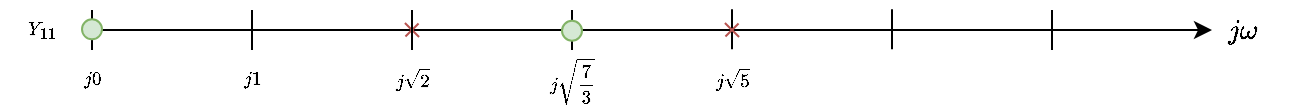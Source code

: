 <mxfile version="21.6.8" type="device">
  <diagram name="Page-1" id="imuImgNp3bXYt6d5HMrX">
    <mxGraphModel dx="880" dy="524" grid="1" gridSize="5" guides="1" tooltips="1" connect="1" arrows="1" fold="1" page="1" pageScale="1" pageWidth="850" pageHeight="1100" math="1" shadow="0">
      <root>
        <mxCell id="0" />
        <mxCell id="1" parent="0" />
        <mxCell id="rpiSFUIxA-VU06frSyZt-4" value="" style="group;movable=0;resizable=0;rotatable=0;deletable=0;editable=0;locked=1;connectable=0;" vertex="1" connectable="0" parent="1">
          <mxGeometry x="80" y="65" width="590" height="30" as="geometry" />
        </mxCell>
        <mxCell id="rpiSFUIxA-VU06frSyZt-1" value="" style="endArrow=classic;html=1;rounded=0;" edge="1" parent="rpiSFUIxA-VU06frSyZt-4">
          <mxGeometry width="50" height="50" relative="1" as="geometry">
            <mxPoint y="15" as="sourcePoint" />
            <mxPoint x="560" y="15" as="targetPoint" />
          </mxGeometry>
        </mxCell>
        <mxCell id="rpiSFUIxA-VU06frSyZt-2" value="" style="endArrow=none;html=1;rounded=0;" edge="1" parent="rpiSFUIxA-VU06frSyZt-4">
          <mxGeometry width="50" height="50" relative="1" as="geometry">
            <mxPoint y="25" as="sourcePoint" />
            <mxPoint y="5" as="targetPoint" />
          </mxGeometry>
        </mxCell>
        <mxCell id="rpiSFUIxA-VU06frSyZt-3" value="$$j\omega$$" style="text;html=1;strokeColor=none;fillColor=none;align=center;verticalAlign=middle;whiteSpace=wrap;rounded=0;" vertex="1" parent="rpiSFUIxA-VU06frSyZt-4">
          <mxGeometry x="560" width="30" height="30" as="geometry" />
        </mxCell>
        <mxCell id="rpiSFUIxA-VU06frSyZt-5" value="" style="endArrow=none;html=1;rounded=0;movable=0;resizable=0;rotatable=0;deletable=0;editable=0;locked=1;connectable=0;" edge="1" parent="1">
          <mxGeometry width="50" height="50" relative="1" as="geometry">
            <mxPoint x="160" y="90" as="sourcePoint" />
            <mxPoint x="160" y="70" as="targetPoint" />
          </mxGeometry>
        </mxCell>
        <mxCell id="rpiSFUIxA-VU06frSyZt-6" value="" style="ellipse;whiteSpace=wrap;html=1;aspect=fixed;fillColor=#d5e8d4;strokeColor=#82b366;" vertex="1" parent="1">
          <mxGeometry x="75" y="74.64" width="10" height="10" as="geometry" />
        </mxCell>
        <mxCell id="rpiSFUIxA-VU06frSyZt-7" value="" style="shape=cross;whiteSpace=wrap;html=1;rotation=45;fillColor=#f8cecc;strokeColor=#b85450;size=0;movable=1;resizable=1;rotatable=1;deletable=1;editable=1;locked=0;connectable=1;" vertex="1" parent="1">
          <mxGeometry x="235" y="75.37" width="10" height="9.27" as="geometry" />
        </mxCell>
        <mxCell id="rpiSFUIxA-VU06frSyZt-13" value="" style="endArrow=none;html=1;rounded=0;movable=0;resizable=0;rotatable=0;deletable=0;editable=0;locked=1;connectable=0;" edge="1" parent="1">
          <mxGeometry width="50" height="50" relative="1" as="geometry">
            <mxPoint x="240" y="90" as="sourcePoint" />
            <mxPoint x="240" y="70" as="targetPoint" />
          </mxGeometry>
        </mxCell>
        <mxCell id="rpiSFUIxA-VU06frSyZt-14" value="" style="endArrow=none;html=1;rounded=0;movable=0;resizable=0;rotatable=0;deletable=0;editable=0;locked=1;connectable=0;" edge="1" parent="1">
          <mxGeometry width="50" height="50" relative="1" as="geometry">
            <mxPoint x="320" y="90" as="sourcePoint" />
            <mxPoint x="320" y="70" as="targetPoint" />
          </mxGeometry>
        </mxCell>
        <mxCell id="rpiSFUIxA-VU06frSyZt-15" value="" style="endArrow=none;html=1;rounded=0;movable=0;resizable=0;rotatable=0;deletable=0;editable=0;locked=1;connectable=0;" edge="1" parent="1">
          <mxGeometry width="50" height="50" relative="1" as="geometry">
            <mxPoint x="400" y="89.64" as="sourcePoint" />
            <mxPoint x="400" y="69.64" as="targetPoint" />
          </mxGeometry>
        </mxCell>
        <mxCell id="rpiSFUIxA-VU06frSyZt-16" value="" style="endArrow=none;html=1;rounded=0;movable=0;resizable=0;rotatable=0;deletable=0;editable=0;locked=1;connectable=0;" edge="1" parent="1">
          <mxGeometry width="50" height="50" relative="1" as="geometry">
            <mxPoint x="480" y="89.64" as="sourcePoint" />
            <mxPoint x="480" y="69.64" as="targetPoint" />
          </mxGeometry>
        </mxCell>
        <mxCell id="rpiSFUIxA-VU06frSyZt-17" value="" style="endArrow=none;html=1;rounded=0;movable=0;resizable=0;rotatable=0;deletable=0;editable=0;locked=1;connectable=0;" edge="1" parent="1">
          <mxGeometry width="50" height="50" relative="1" as="geometry">
            <mxPoint x="560" y="90.01" as="sourcePoint" />
            <mxPoint x="560" y="70.01" as="targetPoint" />
          </mxGeometry>
        </mxCell>
        <mxCell id="rpiSFUIxA-VU06frSyZt-18" value="&lt;font style=&quot;font-size: 8px;&quot;&gt;$$j0$$&lt;/font&gt;" style="text;html=1;strokeColor=none;fillColor=none;align=center;verticalAlign=middle;whiteSpace=wrap;rounded=0;" vertex="1" parent="1">
          <mxGeometry x="70" y="95" width="20" height="20" as="geometry" />
        </mxCell>
        <mxCell id="rpiSFUIxA-VU06frSyZt-19" value="&lt;font style=&quot;font-size: 8px;&quot;&gt;$$j1$$&lt;/font&gt;" style="text;html=1;strokeColor=none;fillColor=none;align=center;verticalAlign=middle;whiteSpace=wrap;rounded=0;" vertex="1" parent="1">
          <mxGeometry x="150" y="95" width="20" height="20" as="geometry" />
        </mxCell>
        <mxCell id="rpiSFUIxA-VU06frSyZt-20" value="&lt;font style=&quot;font-size: 8px;&quot;&gt;$$j\sqrt2$$&lt;/font&gt;" style="text;html=1;strokeColor=none;fillColor=none;align=center;verticalAlign=middle;whiteSpace=wrap;rounded=0;" vertex="1" parent="1">
          <mxGeometry x="230" y="95" width="20" height="20" as="geometry" />
        </mxCell>
        <mxCell id="rpiSFUIxA-VU06frSyZt-21" value="&lt;font style=&quot;font-size: 8px;&quot;&gt;$$j\sqrt\frac{7}{3}$$&lt;/font&gt;" style="text;html=1;strokeColor=none;fillColor=none;align=center;verticalAlign=middle;whiteSpace=wrap;rounded=0;" vertex="1" parent="1">
          <mxGeometry x="310" y="95" width="20" height="20" as="geometry" />
        </mxCell>
        <mxCell id="rpiSFUIxA-VU06frSyZt-23" value="&lt;font style=&quot;font-size: 8px;&quot;&gt;$$j\sqrt5$$&lt;/font&gt;" style="text;html=1;strokeColor=none;fillColor=none;align=center;verticalAlign=middle;whiteSpace=wrap;rounded=0;" vertex="1" parent="1">
          <mxGeometry x="390" y="95" width="20" height="20" as="geometry" />
        </mxCell>
        <mxCell id="rpiSFUIxA-VU06frSyZt-28" value="" style="shape=cross;whiteSpace=wrap;html=1;rotation=45;fillColor=#f8cecc;strokeColor=#b85450;size=0;movable=1;resizable=1;rotatable=1;deletable=1;editable=1;locked=0;connectable=1;" vertex="1" parent="1">
          <mxGeometry x="395" y="75.37" width="10" height="9.27" as="geometry" />
        </mxCell>
        <mxCell id="rpiSFUIxA-VU06frSyZt-29" value="" style="ellipse;whiteSpace=wrap;html=1;aspect=fixed;fillColor=#d5e8d4;strokeColor=#82b366;" vertex="1" parent="1">
          <mxGeometry x="315" y="75.37" width="10" height="10" as="geometry" />
        </mxCell>
        <mxCell id="rpiSFUIxA-VU06frSyZt-30" value="&lt;font style=&quot;font-size: 8px;&quot;&gt;$$Y_{11}$$&lt;/font&gt;" style="text;html=1;strokeColor=none;fillColor=none;align=center;verticalAlign=middle;whiteSpace=wrap;rounded=0;" vertex="1" parent="1">
          <mxGeometry x="45" y="70.37" width="20" height="20" as="geometry" />
        </mxCell>
      </root>
    </mxGraphModel>
  </diagram>
</mxfile>
